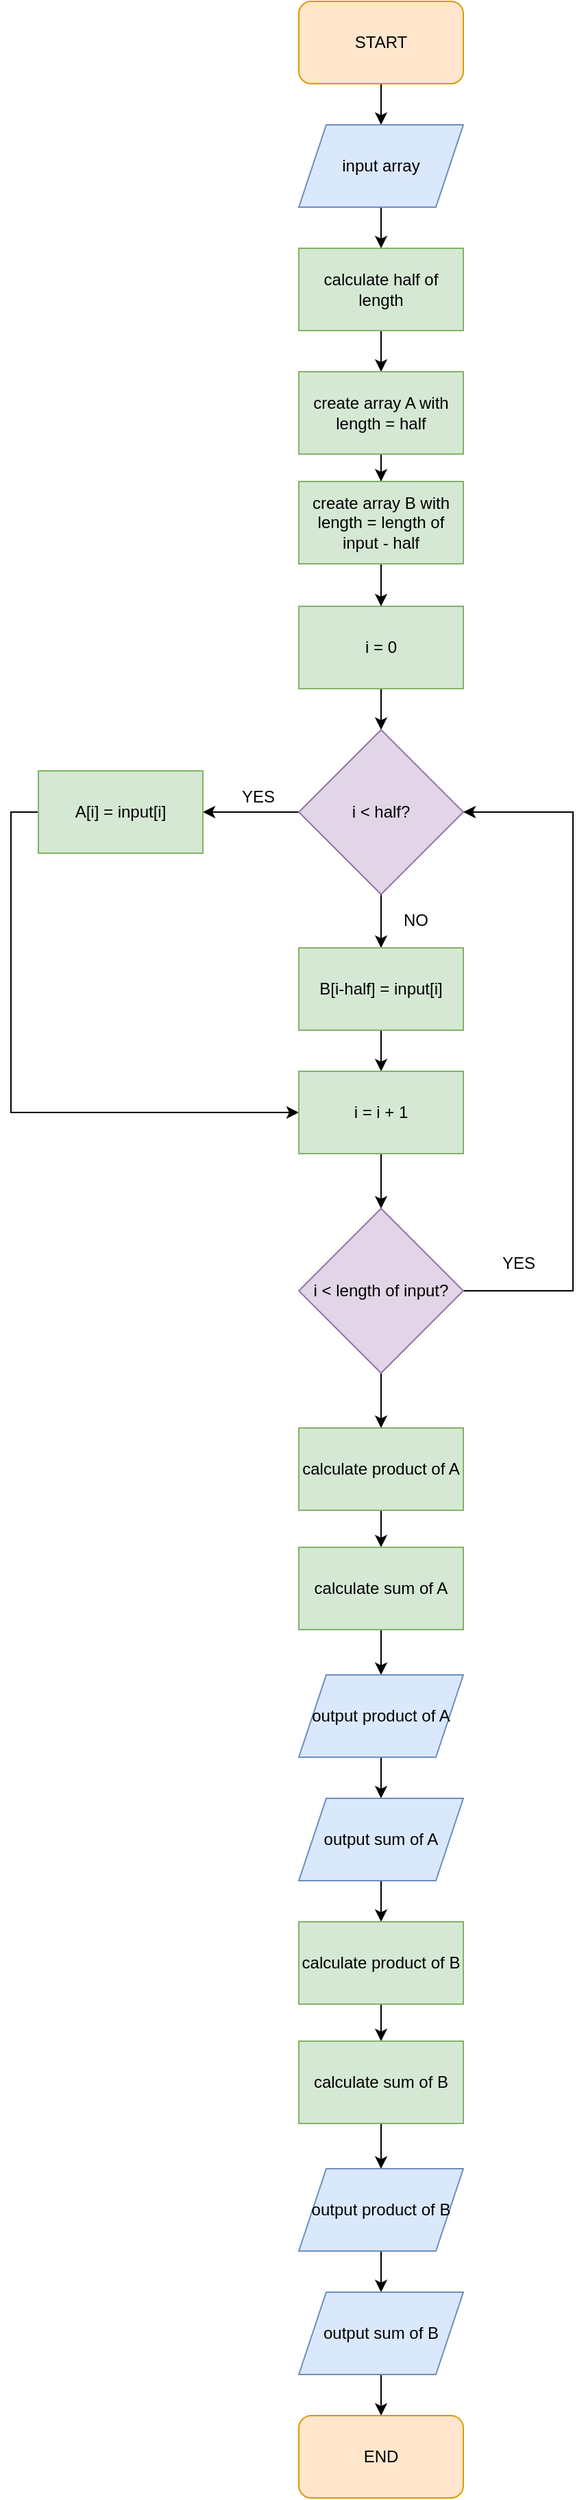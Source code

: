 <mxfile version="16.5.3" type="github">
  <diagram id="-LZf9AefiTZmt2H-gcMA" name="Page-1">
    <mxGraphModel dx="782" dy="436" grid="1" gridSize="10" guides="1" tooltips="1" connect="1" arrows="1" fold="1" page="1" pageScale="1" pageWidth="1654" pageHeight="2336" math="0" shadow="0">
      <root>
        <mxCell id="0" />
        <mxCell id="1" parent="0" />
        <mxCell id="YdoLaFFyJgVWIJCRqXyl-4" style="edgeStyle=orthogonalEdgeStyle;rounded=0;orthogonalLoop=1;jettySize=auto;html=1;exitX=0.5;exitY=1;exitDx=0;exitDy=0;entryX=0.5;entryY=0;entryDx=0;entryDy=0;" parent="1" source="YdoLaFFyJgVWIJCRqXyl-1" target="YdoLaFFyJgVWIJCRqXyl-2" edge="1">
          <mxGeometry relative="1" as="geometry" />
        </mxCell>
        <mxCell id="YdoLaFFyJgVWIJCRqXyl-1" value="START" style="rounded=1;whiteSpace=wrap;html=1;fillColor=#ffe6cc;strokeColor=#d79b00;" parent="1" vertex="1">
          <mxGeometry x="350" y="20" width="120" height="60" as="geometry" />
        </mxCell>
        <mxCell id="YdoLaFFyJgVWIJCRqXyl-6" style="edgeStyle=orthogonalEdgeStyle;rounded=0;orthogonalLoop=1;jettySize=auto;html=1;exitX=0.5;exitY=1;exitDx=0;exitDy=0;" parent="1" source="YdoLaFFyJgVWIJCRqXyl-2" target="YdoLaFFyJgVWIJCRqXyl-5" edge="1">
          <mxGeometry relative="1" as="geometry" />
        </mxCell>
        <mxCell id="YdoLaFFyJgVWIJCRqXyl-2" value="input array" style="shape=parallelogram;perimeter=parallelogramPerimeter;whiteSpace=wrap;html=1;fixedSize=1;fillColor=#dae8fc;strokeColor=#6c8ebf;" parent="1" vertex="1">
          <mxGeometry x="350" y="110" width="120" height="60" as="geometry" />
        </mxCell>
        <mxCell id="YdoLaFFyJgVWIJCRqXyl-14" style="edgeStyle=orthogonalEdgeStyle;rounded=0;orthogonalLoop=1;jettySize=auto;html=1;exitX=0.5;exitY=1;exitDx=0;exitDy=0;" parent="1" source="YdoLaFFyJgVWIJCRqXyl-5" target="YdoLaFFyJgVWIJCRqXyl-12" edge="1">
          <mxGeometry relative="1" as="geometry" />
        </mxCell>
        <mxCell id="YdoLaFFyJgVWIJCRqXyl-5" value="calculate half of length" style="rounded=0;whiteSpace=wrap;html=1;fillColor=#d5e8d4;strokeColor=#82b366;" parent="1" vertex="1">
          <mxGeometry x="350" y="200" width="120" height="60" as="geometry" />
        </mxCell>
        <mxCell id="YdoLaFFyJgVWIJCRqXyl-10" style="edgeStyle=orthogonalEdgeStyle;rounded=0;orthogonalLoop=1;jettySize=auto;html=1;exitX=0.5;exitY=1;exitDx=0;exitDy=0;" parent="1" source="YdoLaFFyJgVWIJCRqXyl-7" target="YdoLaFFyJgVWIJCRqXyl-9" edge="1">
          <mxGeometry relative="1" as="geometry" />
        </mxCell>
        <mxCell id="YdoLaFFyJgVWIJCRqXyl-7" value="i = 0" style="rounded=0;whiteSpace=wrap;html=1;fillColor=#d5e8d4;strokeColor=#82b366;" parent="1" vertex="1">
          <mxGeometry x="350" y="461" width="120" height="60" as="geometry" />
        </mxCell>
        <mxCell id="YdoLaFFyJgVWIJCRqXyl-19" style="edgeStyle=orthogonalEdgeStyle;rounded=0;orthogonalLoop=1;jettySize=auto;html=1;exitX=0;exitY=0.5;exitDx=0;exitDy=0;" parent="1" source="YdoLaFFyJgVWIJCRqXyl-9" target="YdoLaFFyJgVWIJCRqXyl-17" edge="1">
          <mxGeometry relative="1" as="geometry" />
        </mxCell>
        <mxCell id="BAEJwW1rO8zmvS7_S3al-7" style="edgeStyle=orthogonalEdgeStyle;rounded=0;orthogonalLoop=1;jettySize=auto;html=1;exitX=0.5;exitY=1;exitDx=0;exitDy=0;" edge="1" parent="1" source="YdoLaFFyJgVWIJCRqXyl-9" target="YdoLaFFyJgVWIJCRqXyl-18">
          <mxGeometry relative="1" as="geometry" />
        </mxCell>
        <mxCell id="YdoLaFFyJgVWIJCRqXyl-9" value="i &amp;lt; half?" style="rhombus;whiteSpace=wrap;html=1;fillColor=#e1d5e7;strokeColor=#9673a6;" parent="1" vertex="1">
          <mxGeometry x="350" y="551" width="120" height="120" as="geometry" />
        </mxCell>
        <mxCell id="YdoLaFFyJgVWIJCRqXyl-15" style="edgeStyle=orthogonalEdgeStyle;rounded=0;orthogonalLoop=1;jettySize=auto;html=1;exitX=0.5;exitY=1;exitDx=0;exitDy=0;" parent="1" source="YdoLaFFyJgVWIJCRqXyl-12" target="YdoLaFFyJgVWIJCRqXyl-13" edge="1">
          <mxGeometry relative="1" as="geometry" />
        </mxCell>
        <mxCell id="YdoLaFFyJgVWIJCRqXyl-12" value="create array A with length = half" style="rounded=0;whiteSpace=wrap;html=1;fillColor=#d5e8d4;strokeColor=#82b366;" parent="1" vertex="1">
          <mxGeometry x="350" y="290" width="120" height="60" as="geometry" />
        </mxCell>
        <mxCell id="YdoLaFFyJgVWIJCRqXyl-16" style="edgeStyle=orthogonalEdgeStyle;rounded=0;orthogonalLoop=1;jettySize=auto;html=1;exitX=0.5;exitY=1;exitDx=0;exitDy=0;" parent="1" source="YdoLaFFyJgVWIJCRqXyl-13" target="YdoLaFFyJgVWIJCRqXyl-7" edge="1">
          <mxGeometry relative="1" as="geometry" />
        </mxCell>
        <mxCell id="YdoLaFFyJgVWIJCRqXyl-13" value="create array B with length = length of input - half" style="rounded=0;whiteSpace=wrap;html=1;fillColor=#d5e8d4;strokeColor=#82b366;" parent="1" vertex="1">
          <mxGeometry x="350" y="370" width="120" height="60" as="geometry" />
        </mxCell>
        <mxCell id="YdoLaFFyJgVWIJCRqXyl-26" style="edgeStyle=orthogonalEdgeStyle;rounded=0;orthogonalLoop=1;jettySize=auto;html=1;exitX=0;exitY=0.5;exitDx=0;exitDy=0;entryX=0;entryY=0.5;entryDx=0;entryDy=0;" parent="1" source="YdoLaFFyJgVWIJCRqXyl-17" target="YdoLaFFyJgVWIJCRqXyl-23" edge="1">
          <mxGeometry relative="1" as="geometry" />
        </mxCell>
        <mxCell id="YdoLaFFyJgVWIJCRqXyl-17" value="A[i] = input[i]" style="rounded=0;whiteSpace=wrap;html=1;fillColor=#d5e8d4;strokeColor=#82b366;" parent="1" vertex="1">
          <mxGeometry x="160" y="581" width="120" height="60" as="geometry" />
        </mxCell>
        <mxCell id="BAEJwW1rO8zmvS7_S3al-6" style="edgeStyle=orthogonalEdgeStyle;rounded=0;orthogonalLoop=1;jettySize=auto;html=1;exitX=0.5;exitY=1;exitDx=0;exitDy=0;" edge="1" parent="1" source="YdoLaFFyJgVWIJCRqXyl-18" target="YdoLaFFyJgVWIJCRqXyl-23">
          <mxGeometry relative="1" as="geometry" />
        </mxCell>
        <mxCell id="YdoLaFFyJgVWIJCRqXyl-18" value="B[i-half] = input[i]" style="rounded=0;whiteSpace=wrap;html=1;fillColor=#d5e8d4;strokeColor=#82b366;" parent="1" vertex="1">
          <mxGeometry x="350" y="710" width="120" height="60" as="geometry" />
        </mxCell>
        <mxCell id="BAEJwW1rO8zmvS7_S3al-15" style="edgeStyle=orthogonalEdgeStyle;rounded=0;orthogonalLoop=1;jettySize=auto;html=1;exitX=0.5;exitY=1;exitDx=0;exitDy=0;" edge="1" parent="1" source="YdoLaFFyJgVWIJCRqXyl-21" target="YdoLaFFyJgVWIJCRqXyl-22">
          <mxGeometry relative="1" as="geometry" />
        </mxCell>
        <mxCell id="YdoLaFFyJgVWIJCRqXyl-21" value="calculate product of A" style="rounded=0;whiteSpace=wrap;html=1;fillColor=#d5e8d4;strokeColor=#82b366;" parent="1" vertex="1">
          <mxGeometry x="350" y="1060" width="120" height="60" as="geometry" />
        </mxCell>
        <mxCell id="BAEJwW1rO8zmvS7_S3al-16" style="edgeStyle=orthogonalEdgeStyle;rounded=0;orthogonalLoop=1;jettySize=auto;html=1;exitX=0.5;exitY=1;exitDx=0;exitDy=0;" edge="1" parent="1" source="YdoLaFFyJgVWIJCRqXyl-22" target="BAEJwW1rO8zmvS7_S3al-12">
          <mxGeometry relative="1" as="geometry" />
        </mxCell>
        <mxCell id="YdoLaFFyJgVWIJCRqXyl-22" value="calculate sum of A" style="rounded=0;whiteSpace=wrap;html=1;fillColor=#d5e8d4;strokeColor=#82b366;" parent="1" vertex="1">
          <mxGeometry x="350" y="1147" width="120" height="60" as="geometry" />
        </mxCell>
        <mxCell id="BAEJwW1rO8zmvS7_S3al-1" style="edgeStyle=orthogonalEdgeStyle;rounded=0;orthogonalLoop=1;jettySize=auto;html=1;exitX=0.5;exitY=1;exitDx=0;exitDy=0;" edge="1" parent="1" source="YdoLaFFyJgVWIJCRqXyl-23" target="YdoLaFFyJgVWIJCRqXyl-24">
          <mxGeometry relative="1" as="geometry" />
        </mxCell>
        <mxCell id="YdoLaFFyJgVWIJCRqXyl-23" value="i = i + 1" style="rounded=0;whiteSpace=wrap;html=1;fillColor=#d5e8d4;strokeColor=#82b366;" parent="1" vertex="1">
          <mxGeometry x="350" y="800" width="120" height="60" as="geometry" />
        </mxCell>
        <mxCell id="BAEJwW1rO8zmvS7_S3al-10" style="edgeStyle=orthogonalEdgeStyle;rounded=0;orthogonalLoop=1;jettySize=auto;html=1;exitX=1;exitY=0.5;exitDx=0;exitDy=0;entryX=1;entryY=0.5;entryDx=0;entryDy=0;" edge="1" parent="1" source="YdoLaFFyJgVWIJCRqXyl-24" target="YdoLaFFyJgVWIJCRqXyl-9">
          <mxGeometry relative="1" as="geometry">
            <Array as="points">
              <mxPoint x="550" y="960" />
              <mxPoint x="550" y="611" />
            </Array>
          </mxGeometry>
        </mxCell>
        <mxCell id="BAEJwW1rO8zmvS7_S3al-14" style="edgeStyle=orthogonalEdgeStyle;rounded=0;orthogonalLoop=1;jettySize=auto;html=1;exitX=0.5;exitY=1;exitDx=0;exitDy=0;entryX=0.5;entryY=0;entryDx=0;entryDy=0;" edge="1" parent="1" source="YdoLaFFyJgVWIJCRqXyl-24" target="YdoLaFFyJgVWIJCRqXyl-21">
          <mxGeometry relative="1" as="geometry" />
        </mxCell>
        <mxCell id="YdoLaFFyJgVWIJCRqXyl-24" value="i &amp;lt; length of input?" style="rhombus;whiteSpace=wrap;html=1;fillColor=#e1d5e7;strokeColor=#9673a6;" parent="1" vertex="1">
          <mxGeometry x="350" y="900" width="120" height="120" as="geometry" />
        </mxCell>
        <mxCell id="BAEJwW1rO8zmvS7_S3al-8" value="YES" style="text;html=1;align=center;verticalAlign=middle;resizable=0;points=[];autosize=1;strokeColor=none;fillColor=none;" vertex="1" parent="1">
          <mxGeometry x="300" y="590" width="40" height="20" as="geometry" />
        </mxCell>
        <mxCell id="BAEJwW1rO8zmvS7_S3al-9" value="NO" style="text;html=1;align=center;verticalAlign=middle;resizable=0;points=[];autosize=1;strokeColor=none;fillColor=none;" vertex="1" parent="1">
          <mxGeometry x="420" y="680" width="30" height="20" as="geometry" />
        </mxCell>
        <mxCell id="BAEJwW1rO8zmvS7_S3al-11" value="YES" style="text;html=1;align=center;verticalAlign=middle;resizable=0;points=[];autosize=1;strokeColor=none;fillColor=none;" vertex="1" parent="1">
          <mxGeometry x="490" y="930" width="40" height="20" as="geometry" />
        </mxCell>
        <mxCell id="BAEJwW1rO8zmvS7_S3al-17" style="edgeStyle=orthogonalEdgeStyle;rounded=0;orthogonalLoop=1;jettySize=auto;html=1;exitX=0.5;exitY=1;exitDx=0;exitDy=0;" edge="1" parent="1">
          <mxGeometry relative="1" as="geometry">
            <mxPoint x="370" y="1440" as="sourcePoint" />
            <mxPoint x="370" y="1470" as="targetPoint" />
          </mxGeometry>
        </mxCell>
        <mxCell id="BAEJwW1rO8zmvS7_S3al-25" style="edgeStyle=orthogonalEdgeStyle;rounded=0;orthogonalLoop=1;jettySize=auto;html=1;exitX=0.5;exitY=1;exitDx=0;exitDy=0;" edge="1" parent="1" source="BAEJwW1rO8zmvS7_S3al-12" target="BAEJwW1rO8zmvS7_S3al-13">
          <mxGeometry relative="1" as="geometry" />
        </mxCell>
        <mxCell id="BAEJwW1rO8zmvS7_S3al-12" value="output product of A" style="shape=parallelogram;perimeter=parallelogramPerimeter;whiteSpace=wrap;html=1;fixedSize=1;fillColor=#dae8fc;strokeColor=#6c8ebf;" vertex="1" parent="1">
          <mxGeometry x="350" y="1240" width="120" height="60" as="geometry" />
        </mxCell>
        <mxCell id="BAEJwW1rO8zmvS7_S3al-26" style="edgeStyle=orthogonalEdgeStyle;rounded=0;orthogonalLoop=1;jettySize=auto;html=1;exitX=0.5;exitY=1;exitDx=0;exitDy=0;" edge="1" parent="1" source="BAEJwW1rO8zmvS7_S3al-13" target="BAEJwW1rO8zmvS7_S3al-19">
          <mxGeometry relative="1" as="geometry" />
        </mxCell>
        <mxCell id="BAEJwW1rO8zmvS7_S3al-13" value="output sum of A" style="shape=parallelogram;perimeter=parallelogramPerimeter;whiteSpace=wrap;html=1;fixedSize=1;fillColor=#dae8fc;strokeColor=#6c8ebf;" vertex="1" parent="1">
          <mxGeometry x="350" y="1330" width="120" height="60" as="geometry" />
        </mxCell>
        <mxCell id="BAEJwW1rO8zmvS7_S3al-18" style="edgeStyle=orthogonalEdgeStyle;rounded=0;orthogonalLoop=1;jettySize=auto;html=1;exitX=0.5;exitY=1;exitDx=0;exitDy=0;" edge="1" parent="1" source="BAEJwW1rO8zmvS7_S3al-19" target="BAEJwW1rO8zmvS7_S3al-21">
          <mxGeometry relative="1" as="geometry" />
        </mxCell>
        <mxCell id="BAEJwW1rO8zmvS7_S3al-19" value="calculate product of B" style="rounded=0;whiteSpace=wrap;html=1;fillColor=#d5e8d4;strokeColor=#82b366;" vertex="1" parent="1">
          <mxGeometry x="350" y="1420" width="120" height="60" as="geometry" />
        </mxCell>
        <mxCell id="BAEJwW1rO8zmvS7_S3al-20" style="edgeStyle=orthogonalEdgeStyle;rounded=0;orthogonalLoop=1;jettySize=auto;html=1;exitX=0.5;exitY=1;exitDx=0;exitDy=0;" edge="1" parent="1" source="BAEJwW1rO8zmvS7_S3al-21" target="BAEJwW1rO8zmvS7_S3al-23">
          <mxGeometry relative="1" as="geometry" />
        </mxCell>
        <mxCell id="BAEJwW1rO8zmvS7_S3al-21" value="calculate sum of B" style="rounded=0;whiteSpace=wrap;html=1;fillColor=#d5e8d4;strokeColor=#82b366;" vertex="1" parent="1">
          <mxGeometry x="350" y="1507" width="120" height="60" as="geometry" />
        </mxCell>
        <mxCell id="BAEJwW1rO8zmvS7_S3al-22" style="edgeStyle=orthogonalEdgeStyle;rounded=0;orthogonalLoop=1;jettySize=auto;html=1;exitX=0.5;exitY=1;exitDx=0;exitDy=0;" edge="1" parent="1" source="BAEJwW1rO8zmvS7_S3al-23" target="BAEJwW1rO8zmvS7_S3al-24">
          <mxGeometry relative="1" as="geometry" />
        </mxCell>
        <mxCell id="BAEJwW1rO8zmvS7_S3al-23" value="output product of B" style="shape=parallelogram;perimeter=parallelogramPerimeter;whiteSpace=wrap;html=1;fixedSize=1;fillColor=#dae8fc;strokeColor=#6c8ebf;" vertex="1" parent="1">
          <mxGeometry x="350" y="1600" width="120" height="60" as="geometry" />
        </mxCell>
        <mxCell id="BAEJwW1rO8zmvS7_S3al-28" style="edgeStyle=orthogonalEdgeStyle;rounded=0;orthogonalLoop=1;jettySize=auto;html=1;exitX=0.5;exitY=1;exitDx=0;exitDy=0;" edge="1" parent="1" source="BAEJwW1rO8zmvS7_S3al-24" target="BAEJwW1rO8zmvS7_S3al-27">
          <mxGeometry relative="1" as="geometry" />
        </mxCell>
        <mxCell id="BAEJwW1rO8zmvS7_S3al-24" value="output sum of B" style="shape=parallelogram;perimeter=parallelogramPerimeter;whiteSpace=wrap;html=1;fixedSize=1;fillColor=#dae8fc;strokeColor=#6c8ebf;" vertex="1" parent="1">
          <mxGeometry x="350" y="1690" width="120" height="60" as="geometry" />
        </mxCell>
        <mxCell id="BAEJwW1rO8zmvS7_S3al-27" value="END" style="rounded=1;whiteSpace=wrap;html=1;fillColor=#ffe6cc;strokeColor=#d79b00;" vertex="1" parent="1">
          <mxGeometry x="350" y="1780" width="120" height="60" as="geometry" />
        </mxCell>
      </root>
    </mxGraphModel>
  </diagram>
</mxfile>
